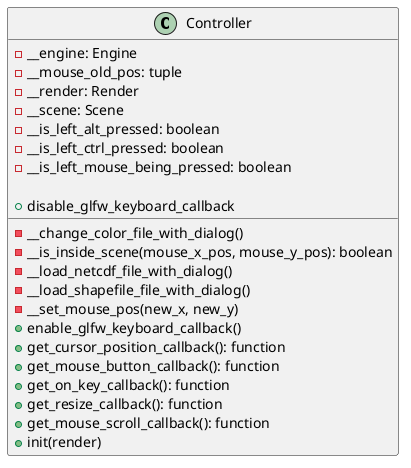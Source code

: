 @startuml
class Controller {
    - __engine: Engine
    - __mouse_old_pos: tuple
    - __render: Render
    - __scene: Scene
    - __is_left_alt_pressed: boolean
    - __is_left_ctrl_pressed: boolean
    - __is_left_mouse_being_pressed: boolean

    - __change_color_file_with_dialog()
    - __is_inside_scene(mouse_x_pos, mouse_y_pos): boolean
    - __load_netcdf_file_with_dialog()
    - __load_shapefile_file_with_dialog()
    - __set_mouse_pos(new_x, new_y)
    + enable_glfw_keyboard_callback()
    + disable_glfw_keyboard_callback
    + get_cursor_position_callback(): function
    + get_mouse_button_callback(): function
    + get_on_key_callback(): function
    + get_resize_callback(): function
    + get_mouse_scroll_callback(): function
    + init(render)
}
@enduml
